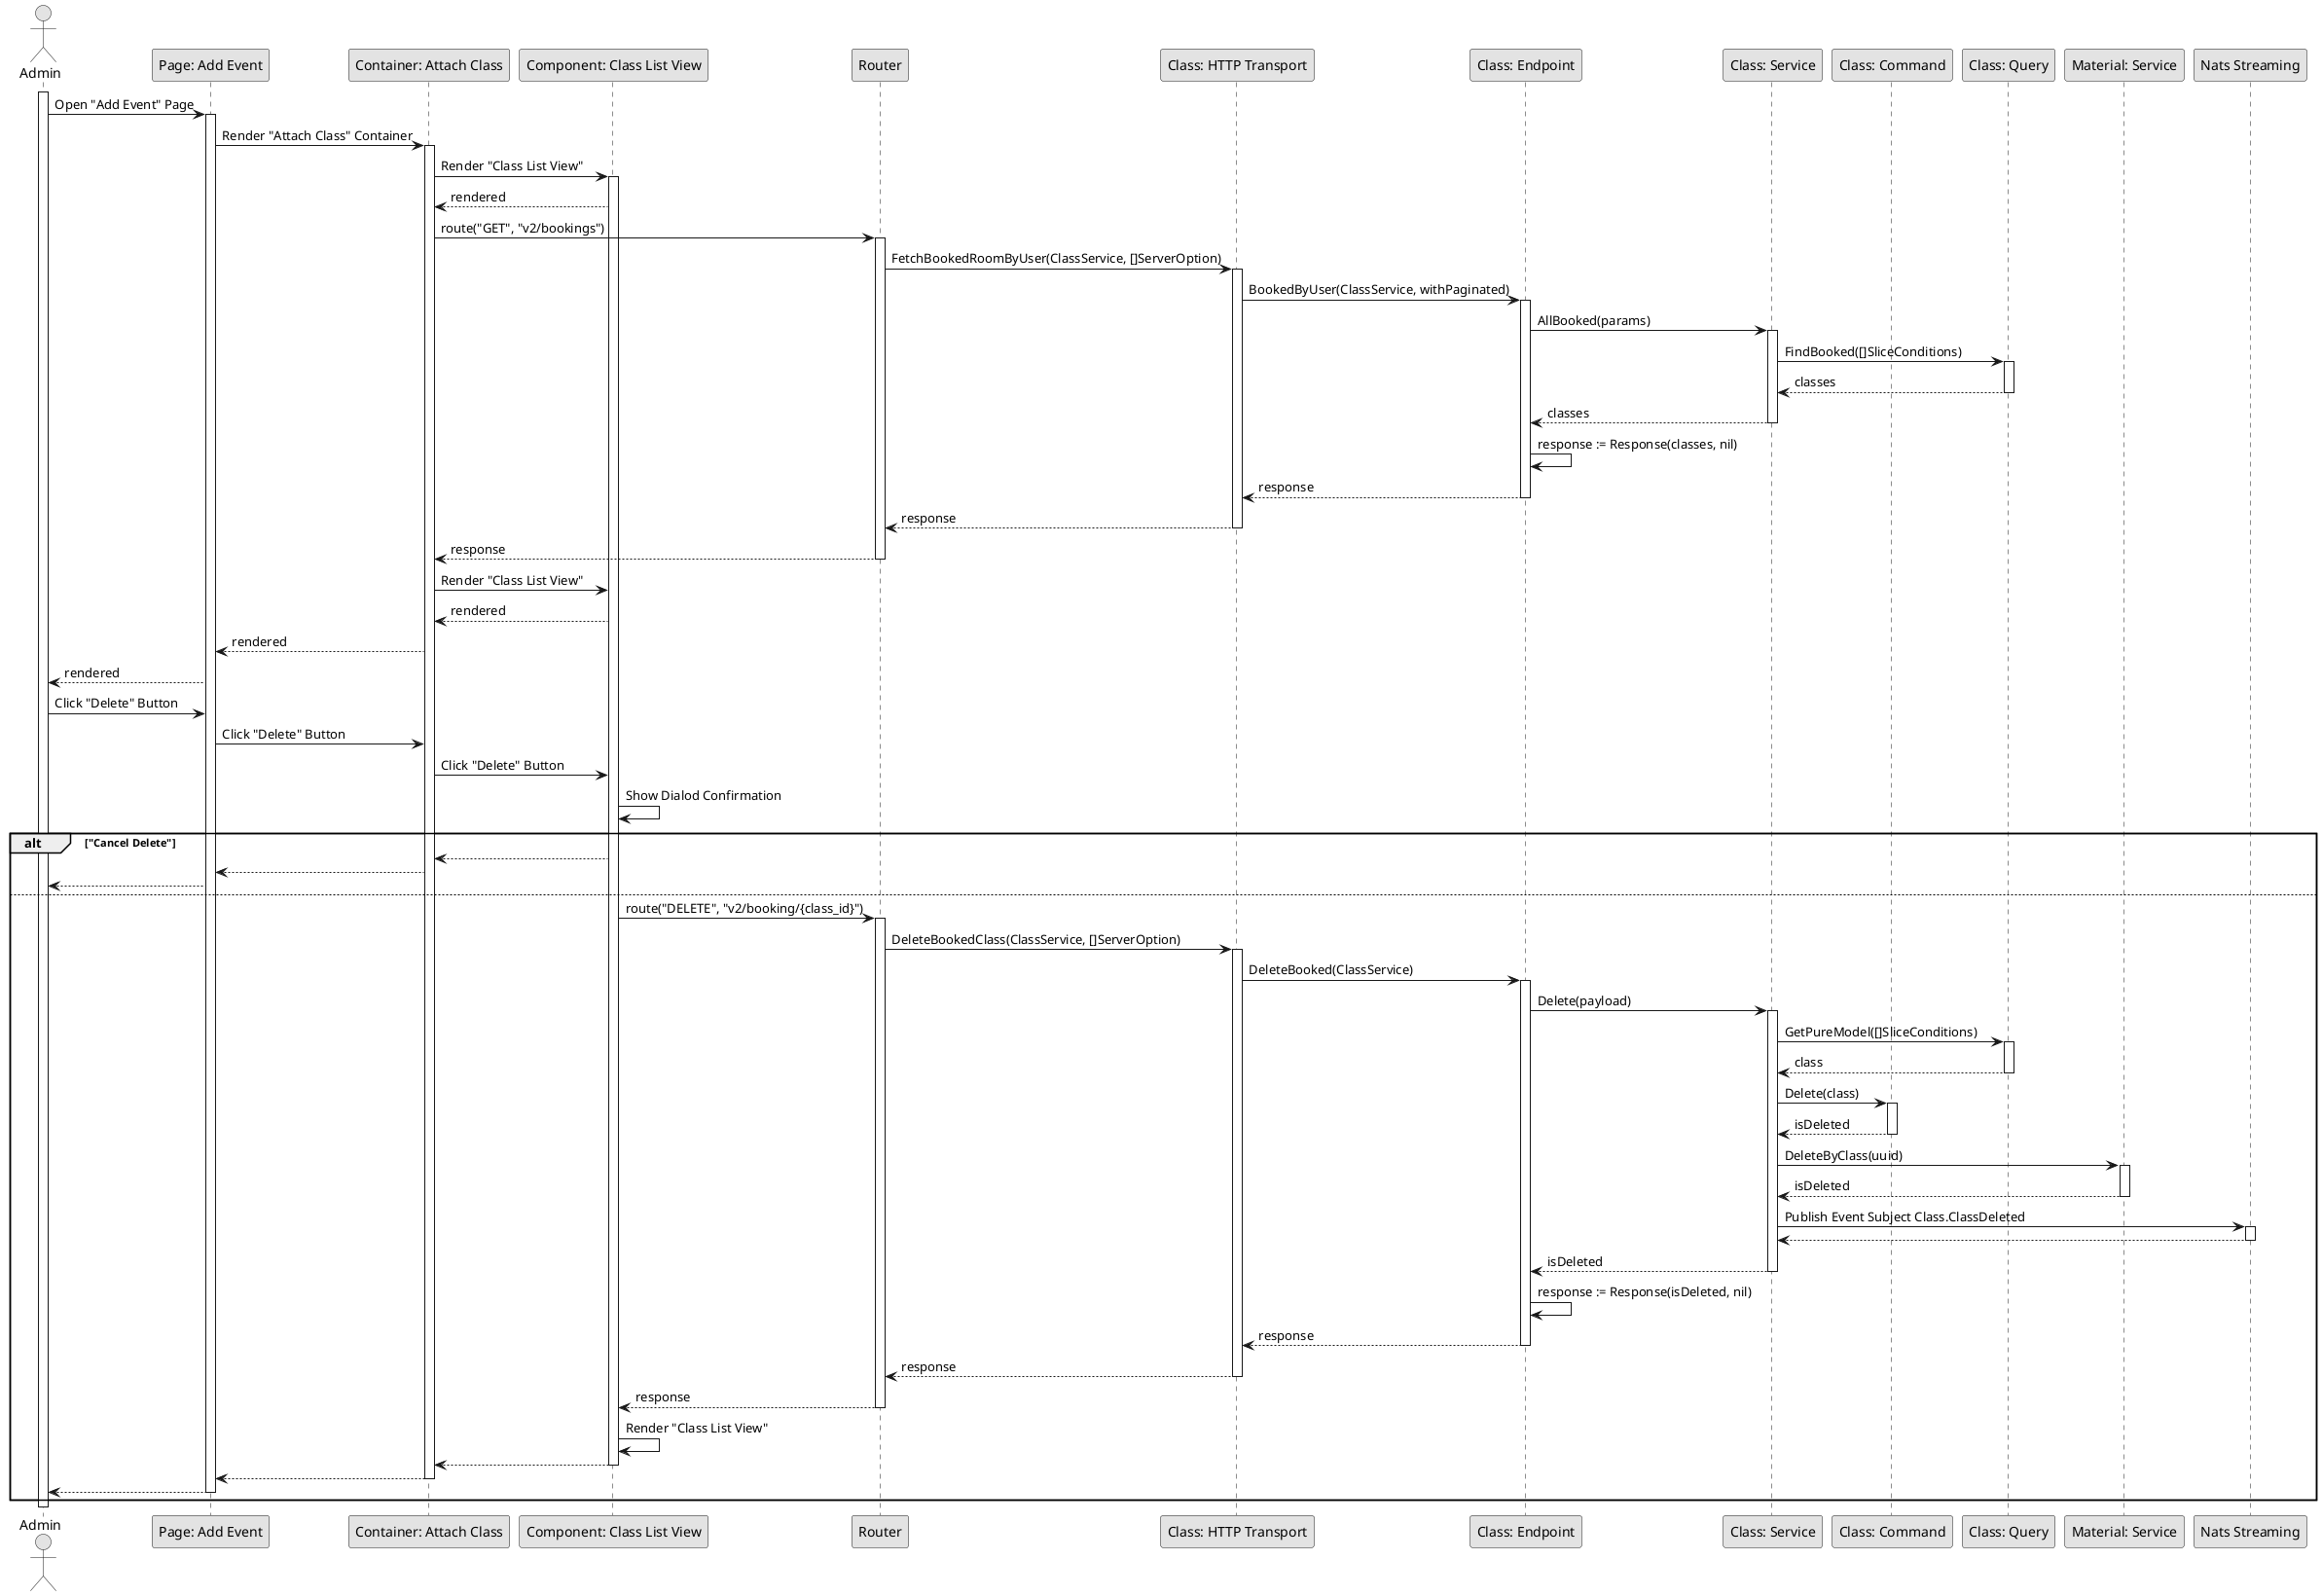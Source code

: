 @startuml UnbookingClass

skinparam Monochrome true
skinparam Shadowing false

actor Admin
participant "Page: Add Event" as AddEventPage
participant "Container: Attach Class" as AttachClassContainer
participant "Component: Class List View" as ClassListView
participant "Router" as Router
participant "Class: HTTP Transport" as ClassHTTPTransport
participant "Class: Endpoint" as ClassEndpoint
participant "Class: Service" as ClassService
participant "Class: Command" as ClassCommand
participant "Class: Query" as ClassQuery
participant "Material: Service" as MaterialService
participant "Nats Streaming" as NatsStreaming

activate Admin

Admin->AddEventPage: Open "Add Event" Page
activate AddEventPage
AddEventPage->AttachClassContainer: Render "Attach Class" Container
activate AttachClassContainer
AttachClassContainer->ClassListView: Render "Class List View"
activate ClassListView
ClassListView-->AttachClassContainer: rendered
AttachClassContainer->Router: route("GET", "v2/bookings")
activate Router
Router->ClassHTTPTransport: FetchBookedRoomByUser(ClassService, []ServerOption)
activate ClassHTTPTransport
ClassHTTPTransport->ClassEndpoint: BookedByUser(ClassService, withPaginated)
activate ClassEndpoint
ClassEndpoint->ClassService: AllBooked(params)

activate ClassService
ClassService->ClassQuery: FindBooked([]SliceConditions)
activate ClassQuery
ClassQuery-->ClassService: classes
deactivate ClassQuery
ClassService-->ClassEndpoint: classes
deactivate ClassService

ClassEndpoint->ClassEndpoint: response := Response(classes, nil)
ClassEndpoint-->ClassHTTPTransport: response
deactivate ClassEndpoint
ClassHTTPTransport-->Router: response
deactivate ClassHTTPTransport
Router-->AttachClassContainer: response
deactivate Router
AttachClassContainer->ClassListView: Render "Class List View"
ClassListView-->AttachClassContainer: rendered
AttachClassContainer-->AddEventPage: rendered
AddEventPage-->Admin: rendered

Admin->AddEventPage: Click "Delete" Button
AddEventPage->AttachClassContainer: Click "Delete" Button
AttachClassContainer->ClassListView: Click "Delete" Button
ClassListView->ClassListView: Show Dialod Confirmation

alt "Cancel Delete"
    ClassListView-->AttachClassContainer
    AttachClassContainer-->AddEventPage
    AddEventPage-->Admin
else
    ClassListView->Router: route("DELETE", "v2/booking/{class_id}")
    activate Router
    Router->ClassHTTPTransport: DeleteBookedClass(ClassService, []ServerOption)
    activate ClassHTTPTransport
    ClassHTTPTransport->ClassEndpoint: DeleteBooked(ClassService)
    activate ClassEndpoint
    ClassEndpoint->ClassService: Delete(payload)

    activate ClassService
    ClassService->ClassQuery: GetPureModel([]SliceConditions)
    activate ClassQuery
    ClassQuery-->ClassService: class
    deactivate ClassQuery

    ClassService->ClassCommand: Delete(class)
    activate ClassCommand
    ClassCommand-->ClassService: isDeleted
    deactivate ClassCommand

    ClassService->MaterialService: DeleteByClass(uuid)
    activate MaterialService
    MaterialService-->ClassService: isDeleted
    deactivate MaterialService
    ClassService->NatsStreaming: Publish Event Subject Class.ClassDeleted
    activate NatsStreaming
    NatsStreaming-->ClassService
    deactivate NatsStreaming
    
    ClassService-->ClassEndpoint: isDeleted
    deactivate ClassService
    
    ClassEndpoint->ClassEndpoint: response := Response(isDeleted, nil)
    ClassEndpoint-->ClassHTTPTransport: response
    deactivate ClassEndpoint
    ClassHTTPTransport-->Router: response
    deactivate ClassHTTPTransport
    Router-->ClassListView: response
    deactivate Router
    ClassListView->ClassListView: Render "Class List View"
    ClassListView-->AttachClassContainer
    deactivate ClassListView
    AttachClassContainer-->AddEventPage
    deactivate AttachClassContainer
    AddEventPage-->Admin
    deactivate AddEventPage
end

deactivate Admin

@enduml